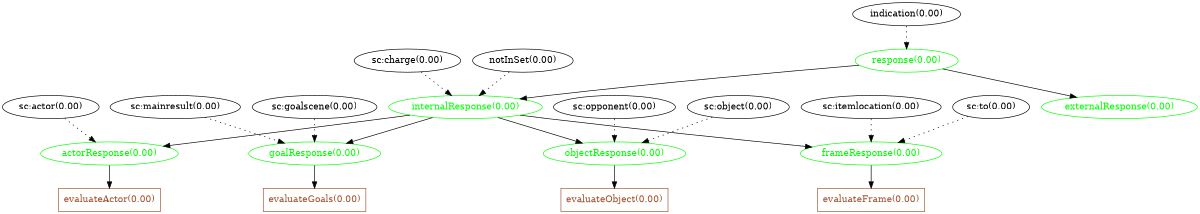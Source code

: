 digraph responses {
  size="8,10"
  "response(0.00)" [shape=ellipse,color=green,fontcolor=green];
  "internalResponse(0.00)" [shape=ellipse,color=green,fontcolor=green];
  "externalResponse(0.00)" [shape=ellipse,color=green,fontcolor=green];
  "actorResponse(0.00)" [shape=ellipse,color=green,fontcolor=green];
  "goalResponse(0.00)" [shape=ellipse,color=green,fontcolor=green];
  "objectResponse(0.00)" [shape=ellipse,color=green,fontcolor=green];
  "frameResponse(0.00)" [shape=ellipse,color=green,fontcolor=green];
  "evaluateGoals(0.00)" [shape=rectangle,color=sienna,fontcolor=sienna];
  "evaluateActor(0.00)" [shape=rectangle,color=sienna,fontcolor=sienna];
  "evaluateFrame(0.00)" [shape=rectangle,color=sienna,fontcolor=sienna];
  "evaluateObject(0.00)" [shape=rectangle,color=sienna,fontcolor=sienna];
  "indication(0.00)" -> "response(0.00)" [style = dotted];
  "response(0.00)" -> "internalResponse(0.00)";
  "notInSet(0.00)" -> "internalResponse(0.00)" [style = dotted];
  "sc:charge(0.00)" -> "internalResponse(0.00)" [style = dotted];
  "response(0.00)" -> "externalResponse(0.00)";
  "internalResponse(0.00)" -> "actorResponse(0.00)";
  "sc:actor(0.00)" -> "actorResponse(0.00)" [style = dotted];
  "internalResponse(0.00)" -> "goalResponse(0.00)";
  "sc:goalscene(0.00)" -> "goalResponse(0.00)" [style = dotted];
  "sc:mainresult(0.00)" -> "goalResponse(0.00)" [style = dotted];
  "internalResponse(0.00)" -> "objectResponse(0.00)";
  "sc:object(0.00)" -> "objectResponse(0.00)" [style = dotted];
  "sc:opponent(0.00)" -> "objectResponse(0.00)" [style = dotted];
  "internalResponse(0.00)" -> "frameResponse(0.00)";
  "sc:to(0.00)" -> "frameResponse(0.00)" [style = dotted];
  "sc:itemlocation(0.00)" -> "frameResponse(0.00)" [style = dotted];
  "goalResponse(0.00)" -> "evaluateGoals(0.00)";
  "actorResponse(0.00)" -> "evaluateActor(0.00)";
  "frameResponse(0.00)" -> "evaluateFrame(0.00)";
  "objectResponse(0.00)" -> "evaluateObject(0.00)";
}
